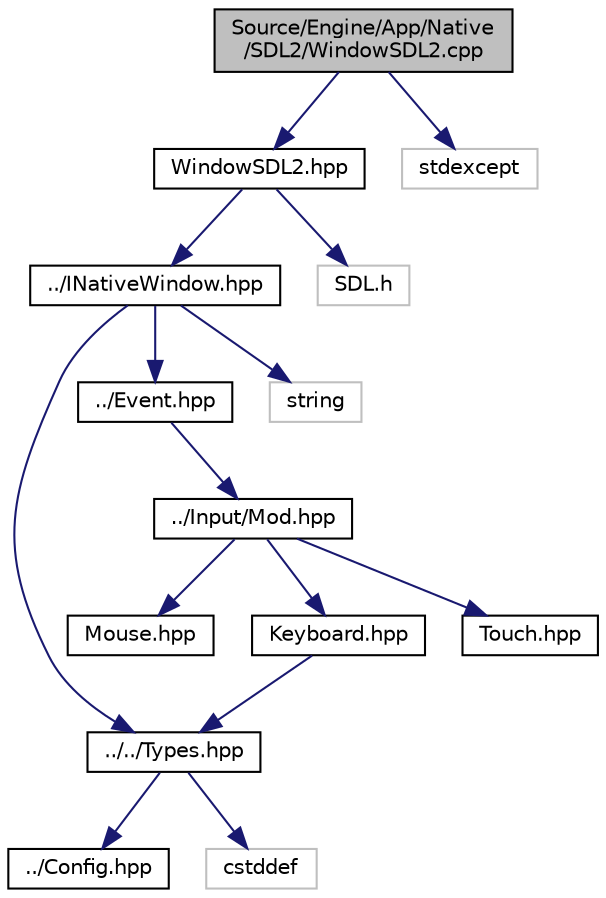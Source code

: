 digraph "Source/Engine/App/Native/SDL2/WindowSDL2.cpp"
{
  edge [fontname="Helvetica",fontsize="10",labelfontname="Helvetica",labelfontsize="10"];
  node [fontname="Helvetica",fontsize="10",shape=record];
  Node0 [label="Source/Engine/App/Native\l/SDL2/WindowSDL2.cpp",height=0.2,width=0.4,color="black", fillcolor="grey75", style="filled", fontcolor="black"];
  Node0 -> Node1 [color="midnightblue",fontsize="10",style="solid",fontname="Helvetica"];
  Node1 [label="WindowSDL2.hpp",height=0.2,width=0.4,color="black", fillcolor="white", style="filled",URL="$WindowSDL2_8hpp.html"];
  Node1 -> Node2 [color="midnightblue",fontsize="10",style="solid",fontname="Helvetica"];
  Node2 [label="../INativeWindow.hpp",height=0.2,width=0.4,color="black", fillcolor="white", style="filled",URL="$INativeWindow_8hpp.html"];
  Node2 -> Node3 [color="midnightblue",fontsize="10",style="solid",fontname="Helvetica"];
  Node3 [label="../../Types.hpp",height=0.2,width=0.4,color="black", fillcolor="white", style="filled",URL="$Types_8hpp.html"];
  Node3 -> Node4 [color="midnightblue",fontsize="10",style="solid",fontname="Helvetica"];
  Node4 [label="../Config.hpp",height=0.2,width=0.4,color="black", fillcolor="white", style="filled",URL="$Config_8hpp.html"];
  Node3 -> Node5 [color="midnightblue",fontsize="10",style="solid",fontname="Helvetica"];
  Node5 [label="cstddef",height=0.2,width=0.4,color="grey75", fillcolor="white", style="filled"];
  Node2 -> Node6 [color="midnightblue",fontsize="10",style="solid",fontname="Helvetica"];
  Node6 [label="../Event.hpp",height=0.2,width=0.4,color="black", fillcolor="white", style="filled",URL="$Event_8hpp.html"];
  Node6 -> Node7 [color="midnightblue",fontsize="10",style="solid",fontname="Helvetica"];
  Node7 [label="../Input/Mod.hpp",height=0.2,width=0.4,color="black", fillcolor="white", style="filled",URL="$Input_2Mod_8hpp.html"];
  Node7 -> Node8 [color="midnightblue",fontsize="10",style="solid",fontname="Helvetica"];
  Node8 [label="Mouse.hpp",height=0.2,width=0.4,color="black", fillcolor="white", style="filled",URL="$Mouse_8hpp.html"];
  Node7 -> Node9 [color="midnightblue",fontsize="10",style="solid",fontname="Helvetica"];
  Node9 [label="Keyboard.hpp",height=0.2,width=0.4,color="black", fillcolor="white", style="filled",URL="$Keyboard_8hpp.html"];
  Node9 -> Node3 [color="midnightblue",fontsize="10",style="solid",fontname="Helvetica"];
  Node7 -> Node10 [color="midnightblue",fontsize="10",style="solid",fontname="Helvetica"];
  Node10 [label="Touch.hpp",height=0.2,width=0.4,color="black", fillcolor="white", style="filled",URL="$Touch_8hpp.html"];
  Node2 -> Node11 [color="midnightblue",fontsize="10",style="solid",fontname="Helvetica"];
  Node11 [label="string",height=0.2,width=0.4,color="grey75", fillcolor="white", style="filled"];
  Node1 -> Node12 [color="midnightblue",fontsize="10",style="solid",fontname="Helvetica"];
  Node12 [label="SDL.h",height=0.2,width=0.4,color="grey75", fillcolor="white", style="filled"];
  Node0 -> Node13 [color="midnightblue",fontsize="10",style="solid",fontname="Helvetica"];
  Node13 [label="stdexcept",height=0.2,width=0.4,color="grey75", fillcolor="white", style="filled"];
}
